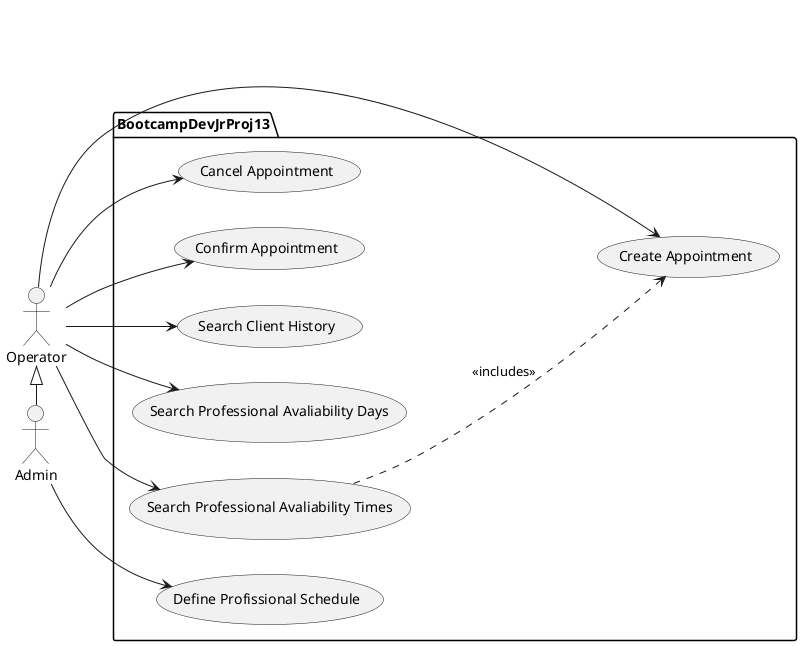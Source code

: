@startuml "use-cases"
left to right direction 

actor Operator as o 
actor Admin as a 

package BootcampDevJrProj13 {
    usecase "Create Appointment" as UC1
    usecase "Cancel Appointment" as UC2
    usecase "Confirm Appointment" as UC3
    usecase "Define Profissional Schedule" as UC4
usecase "Search Client History" as UC5
usecase "Search Professional Avaliability Days" as UC6
usecase "Search Professional Avaliability Times" as UC7

}

o <|-right- a

o --> UC1
o --> UC2
o --> UC3
a --> UC4
o --> UC5
o --> UC6
o --> UC7
(UC7) ...> (UC1): <<includes>>
@enduml